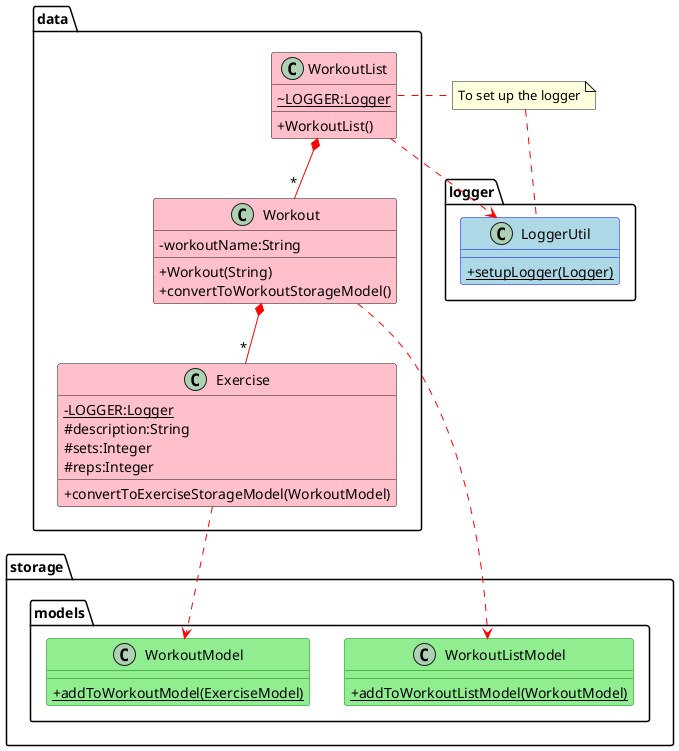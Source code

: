 @startuml
skinparam classAttributeIconSize 0
skinparam stereotypeCBackgroundColor White
skinparam class {
BackgroundColor Pink
ArrowColor Red
}
package "data" {
together {
class WorkoutList {
~LOGGER:Logger {static}
+WorkoutList()
}
class Workout {
-workoutName:String
+Workout(String)
+convertToWorkoutStorageModel()
}
class Exercise {
-LOGGER:Logger {static}
#description:String
#sets:Integer
#reps:Integer
+convertToExerciseStorageModel(WorkoutModel)
}
}
}
package "logger" {
class LoggerUtil #LightBlue##Blue {
+setupLogger(Logger) {static}
}
}
package "storage.models" {
class WorkoutListModel #LightGreen##Green {
+addToWorkoutListModel(WorkoutModel) {static}
}
class WorkoutModel #LightGreen##Green {
+addToWorkoutModel(ExerciseModel) {static}
}
}
note "To set up the logger" as N1 
WorkoutList *-- "*" Workout
WorkoutList .right.> LoggerUtil
WorkoutList .right. N1
N1 .. LoggerUtil
Workout ..> WorkoutListModel
Exercise ..> WorkoutModel
Workout *-- "*" Exercise
@enduml
